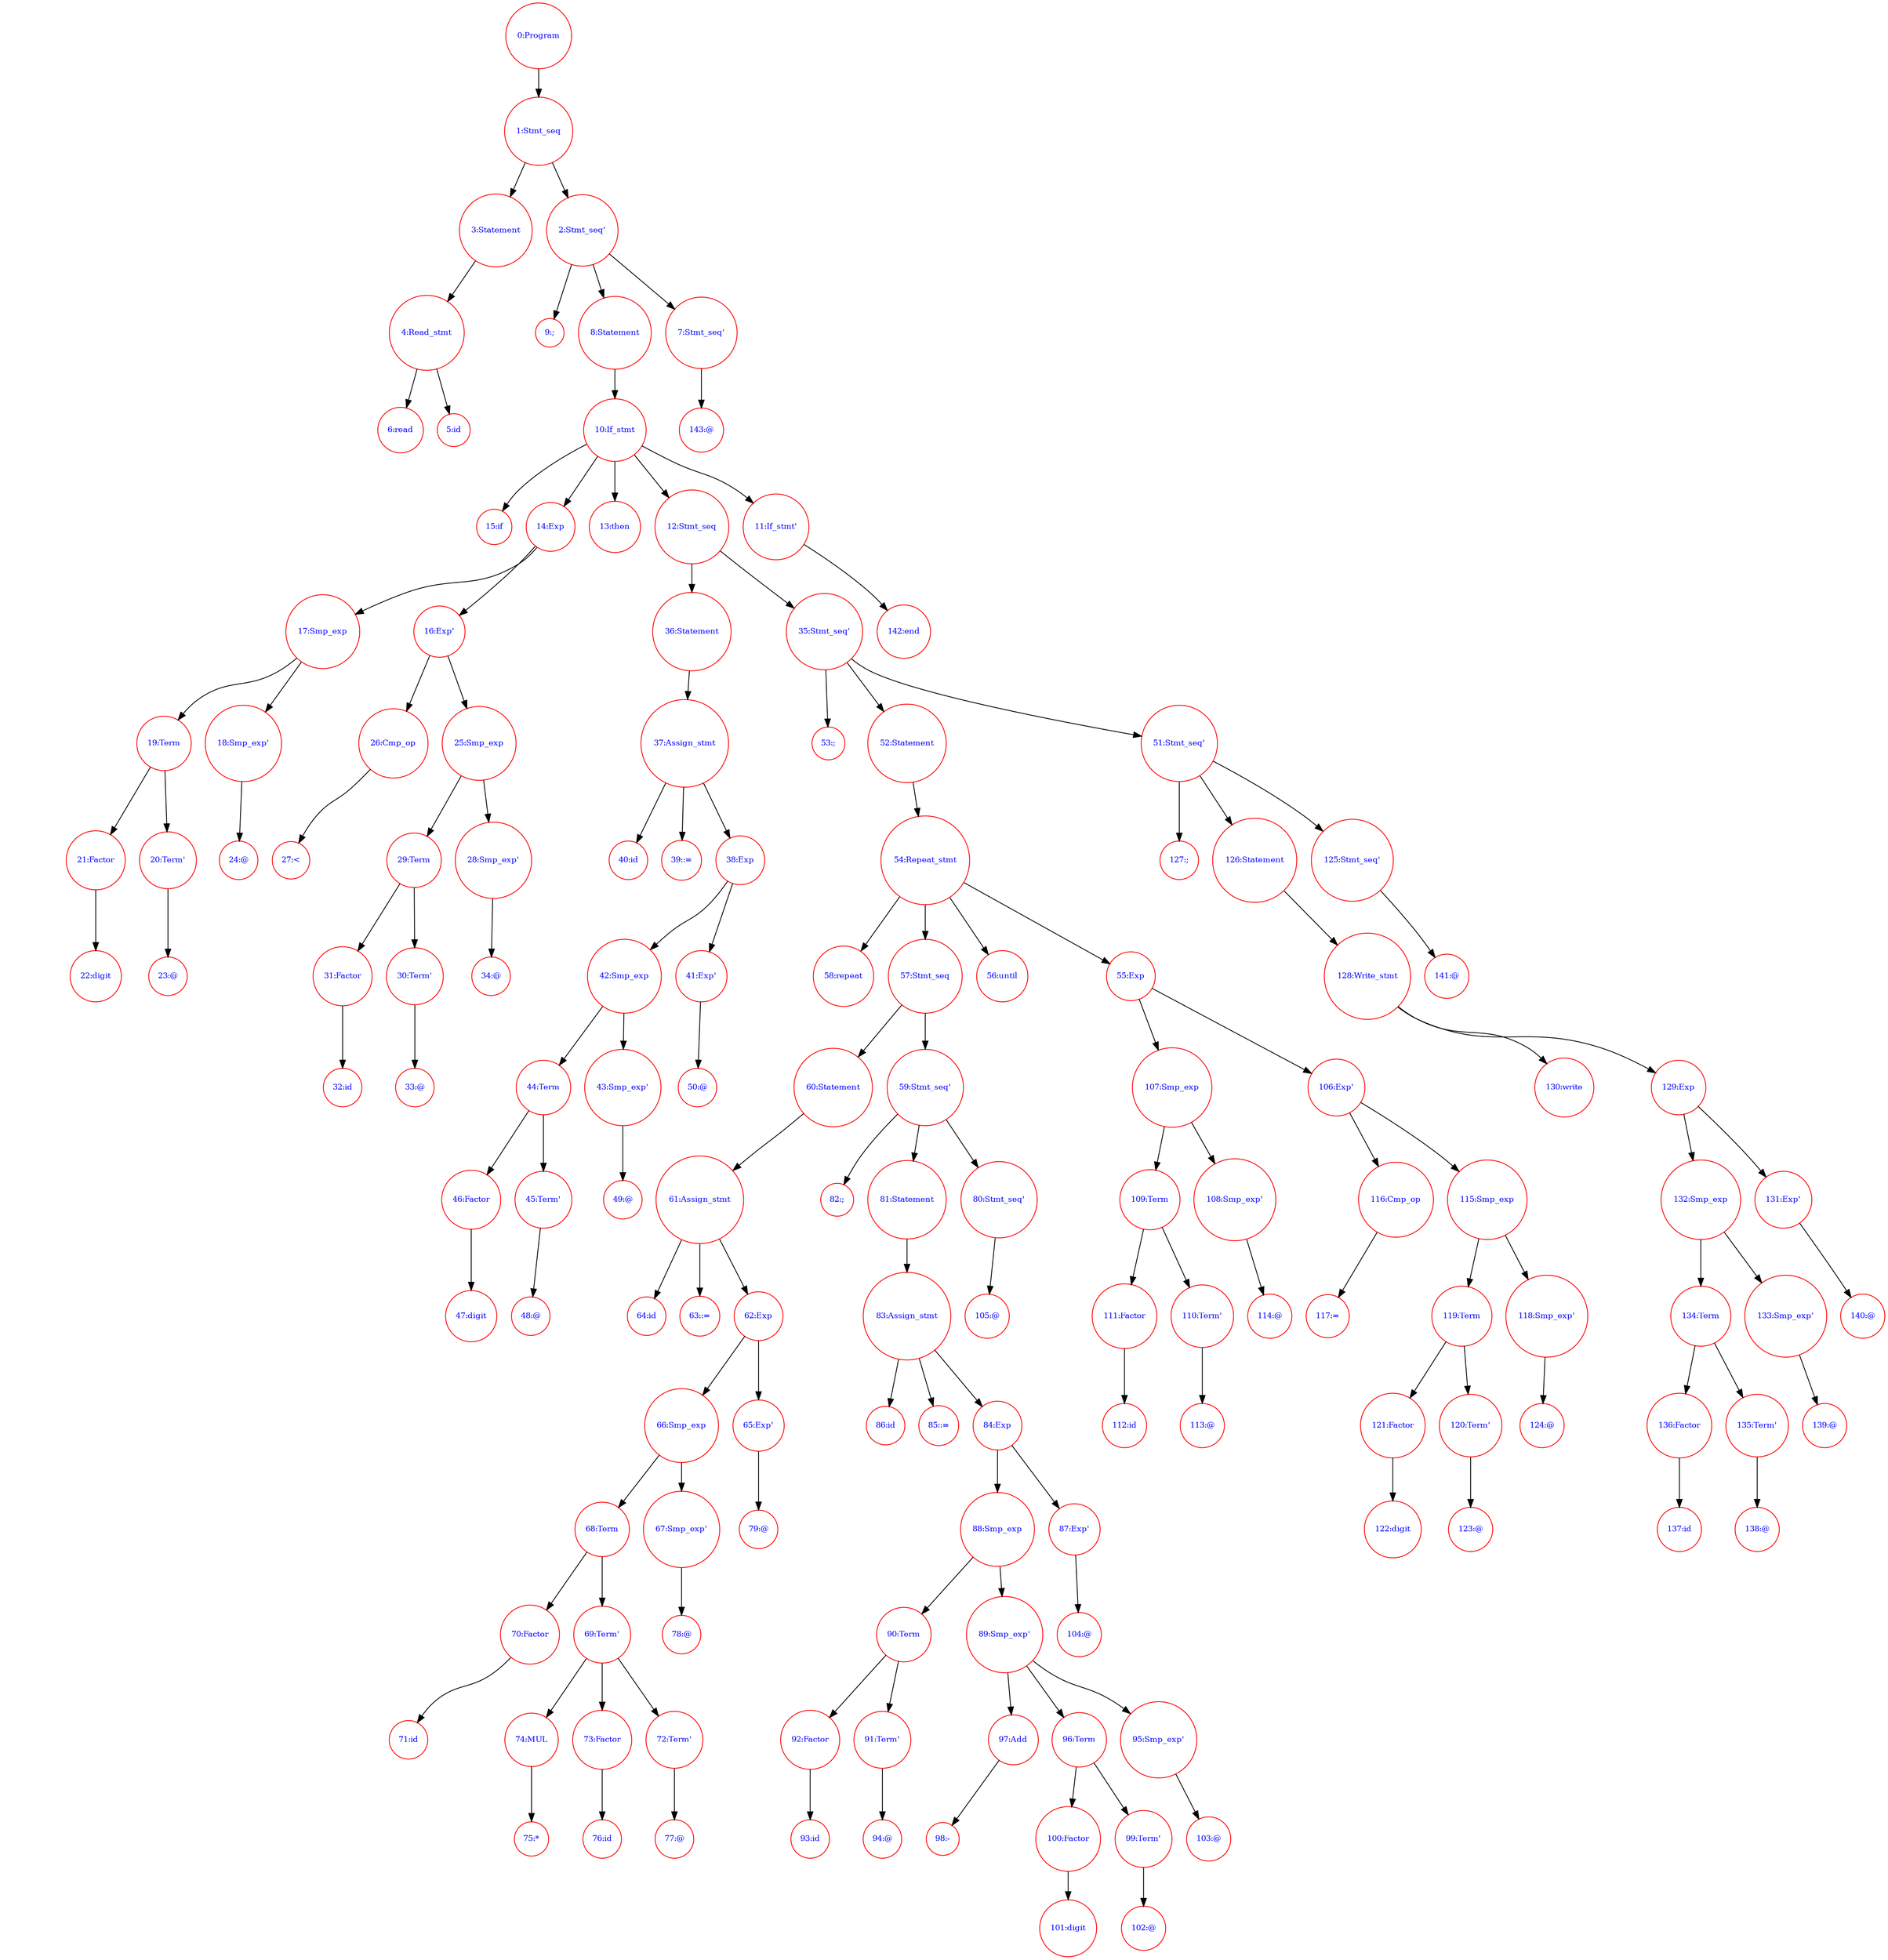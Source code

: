digraph binaryTree {
node[shape=circle,color=red,fontcolor=blue,fontsize=10];
"4:Read_stmt"->"6:read"
"4:Read_stmt"->"5:id"
"3:Statement"->"4:Read_stmt"
"21:Factor"->"22:digit"
"20:Term'"->"23:@"
"19:Term"->"21:Factor"
"19:Term"->"20:Term'"
"18:Smp_exp'"->"24:@"
"17:Smp_exp"->"19:Term"
"17:Smp_exp"->"18:Smp_exp'"
"26:Cmp_op"->"27:<"
"31:Factor"->"32:id"
"30:Term'"->"33:@"
"29:Term"->"31:Factor"
"29:Term"->"30:Term'"
"28:Smp_exp'"->"34:@"
"25:Smp_exp"->"29:Term"
"25:Smp_exp"->"28:Smp_exp'"
"16:Exp'"->"26:Cmp_op"
"16:Exp'"->"25:Smp_exp"
"14:Exp"->"17:Smp_exp"
"14:Exp"->"16:Exp'"
"46:Factor"->"47:digit"
"45:Term'"->"48:@"
"44:Term"->"46:Factor"
"44:Term"->"45:Term'"
"43:Smp_exp'"->"49:@"
"42:Smp_exp"->"44:Term"
"42:Smp_exp"->"43:Smp_exp'"
"41:Exp'"->"50:@"
"38:Exp"->"42:Smp_exp"
"38:Exp"->"41:Exp'"
"37:Assign_stmt"->"40:id"
"37:Assign_stmt"->"39::="
"37:Assign_stmt"->"38:Exp"
"36:Statement"->"37:Assign_stmt"
"70:Factor"->"71:id"
"74:MUL"->"75:*"
"73:Factor"->"76:id"
"72:Term'"->"77:@"
"69:Term'"->"74:MUL"
"69:Term'"->"73:Factor"
"69:Term'"->"72:Term'"
"68:Term"->"70:Factor"
"68:Term"->"69:Term'"
"67:Smp_exp'"->"78:@"
"66:Smp_exp"->"68:Term"
"66:Smp_exp"->"67:Smp_exp'"
"65:Exp'"->"79:@"
"62:Exp"->"66:Smp_exp"
"62:Exp"->"65:Exp'"
"61:Assign_stmt"->"64:id"
"61:Assign_stmt"->"63::="
"61:Assign_stmt"->"62:Exp"
"60:Statement"->"61:Assign_stmt"
"92:Factor"->"93:id"
"91:Term'"->"94:@"
"90:Term"->"92:Factor"
"90:Term"->"91:Term'"
"97:Add"->"98:-"
"100:Factor"->"101:digit"
"99:Term'"->"102:@"
"96:Term"->"100:Factor"
"96:Term"->"99:Term'"
"95:Smp_exp'"->"103:@"
"89:Smp_exp'"->"97:Add"
"89:Smp_exp'"->"96:Term"
"89:Smp_exp'"->"95:Smp_exp'"
"88:Smp_exp"->"90:Term"
"88:Smp_exp"->"89:Smp_exp'"
"87:Exp'"->"104:@"
"84:Exp"->"88:Smp_exp"
"84:Exp"->"87:Exp'"
"83:Assign_stmt"->"86:id"
"83:Assign_stmt"->"85::="
"83:Assign_stmt"->"84:Exp"
"81:Statement"->"83:Assign_stmt"
"80:Stmt_seq'"->"105:@"
"59:Stmt_seq'"->"82:;"
"59:Stmt_seq'"->"81:Statement"
"59:Stmt_seq'"->"80:Stmt_seq'"
"57:Stmt_seq"->"60:Statement"
"57:Stmt_seq"->"59:Stmt_seq'"
"111:Factor"->"112:id"
"110:Term'"->"113:@"
"109:Term"->"111:Factor"
"109:Term"->"110:Term'"
"108:Smp_exp'"->"114:@"
"107:Smp_exp"->"109:Term"
"107:Smp_exp"->"108:Smp_exp'"
"116:Cmp_op"->"117:="
"121:Factor"->"122:digit"
"120:Term'"->"123:@"
"119:Term"->"121:Factor"
"119:Term"->"120:Term'"
"118:Smp_exp'"->"124:@"
"115:Smp_exp"->"119:Term"
"115:Smp_exp"->"118:Smp_exp'"
"106:Exp'"->"116:Cmp_op"
"106:Exp'"->"115:Smp_exp"
"55:Exp"->"107:Smp_exp"
"55:Exp"->"106:Exp'"
"54:Repeat_stmt"->"58:repeat"
"54:Repeat_stmt"->"57:Stmt_seq"
"54:Repeat_stmt"->"56:until"
"54:Repeat_stmt"->"55:Exp"
"52:Statement"->"54:Repeat_stmt"
"136:Factor"->"137:id"
"135:Term'"->"138:@"
"134:Term"->"136:Factor"
"134:Term"->"135:Term'"
"133:Smp_exp'"->"139:@"
"132:Smp_exp"->"134:Term"
"132:Smp_exp"->"133:Smp_exp'"
"131:Exp'"->"140:@"
"129:Exp"->"132:Smp_exp"
"129:Exp"->"131:Exp'"
"128:Write_stmt"->"130:write"
"128:Write_stmt"->"129:Exp"
"126:Statement"->"128:Write_stmt"
"125:Stmt_seq'"->"141:@"
"51:Stmt_seq'"->"127:;"
"51:Stmt_seq'"->"126:Statement"
"51:Stmt_seq'"->"125:Stmt_seq'"
"35:Stmt_seq'"->"53:;"
"35:Stmt_seq'"->"52:Statement"
"35:Stmt_seq'"->"51:Stmt_seq'"
"12:Stmt_seq"->"36:Statement"
"12:Stmt_seq"->"35:Stmt_seq'"
"11:If_stmt'"->"142:end"
"10:If_stmt"->"15:if"
"10:If_stmt"->"14:Exp"
"10:If_stmt"->"13:then"
"10:If_stmt"->"12:Stmt_seq"
"10:If_stmt"->"11:If_stmt'"
"8:Statement"->"10:If_stmt"
"7:Stmt_seq'"->"143:@"
"2:Stmt_seq'"->"9:;"
"2:Stmt_seq'"->"8:Statement"
"2:Stmt_seq'"->"7:Stmt_seq'"
"1:Stmt_seq"->"3:Statement"
"1:Stmt_seq"->"2:Stmt_seq'"
"0:Program"->"1:Stmt_seq"
{
rank=same;
"rank1"[style=invis];
"rank1"->"3:Statement"->"2:Stmt_seq'"[style=invis];
rankdir=LR;
}
{
rank=same;
"rank2"[style=invis];
"rank2"->"9:;"->"8:Statement"->"7:Stmt_seq'"[style=invis];
rankdir=LR;
}
{
rank=same;
"rank4"[style=invis];
"rank4"->"6:read"->"5:id"[style=invis];
rankdir=LR;
}
{
rank=same;
"rank10"[style=invis];
"rank10"->"15:if"->"14:Exp"->"13:then"->"12:Stmt_seq"->"11:If_stmt'"[style=invis];
rankdir=LR;
}
{
rank=same;
"rank14"[style=invis];
"rank14"->"17:Smp_exp"->"16:Exp'"[style=invis];
rankdir=LR;
}
{
rank=same;
"rank12"[style=invis];
"rank12"->"36:Statement"->"35:Stmt_seq'"[style=invis];
rankdir=LR;
}
{
rank=same;
"rank17"[style=invis];
"rank17"->"19:Term"->"18:Smp_exp'"[style=invis];
rankdir=LR;
}
{
rank=same;
"rank16"[style=invis];
"rank16"->"26:Cmp_op"->"25:Smp_exp"[style=invis];
rankdir=LR;
}
{
rank=same;
"rank35"[style=invis];
"rank35"->"53:;"->"52:Statement"->"51:Stmt_seq'"[style=invis];
rankdir=LR;
}
{
rank=same;
"rank19"[style=invis];
"rank19"->"21:Factor"->"20:Term'"[style=invis];
rankdir=LR;
}
{
rank=same;
"rank25"[style=invis];
"rank25"->"29:Term"->"28:Smp_exp'"[style=invis];
rankdir=LR;
}
{
rank=same;
"rank37"[style=invis];
"rank37"->"40:id"->"39::="->"38:Exp"[style=invis];
rankdir=LR;
}
{
rank=same;
"rank51"[style=invis];
"rank51"->"127:;"->"126:Statement"->"125:Stmt_seq'"[style=invis];
rankdir=LR;
}
{
rank=same;
"rank29"[style=invis];
"rank29"->"31:Factor"->"30:Term'"[style=invis];
rankdir=LR;
}
{
rank=same;
"rank38"[style=invis];
"rank38"->"42:Smp_exp"->"41:Exp'"[style=invis];
rankdir=LR;
}
{
rank=same;
"rank54"[style=invis];
"rank54"->"58:repeat"->"57:Stmt_seq"->"56:until"->"55:Exp"[style=invis];
rankdir=LR;
}
{
rank=same;
"rank42"[style=invis];
"rank42"->"44:Term"->"43:Smp_exp'"[style=invis];
rankdir=LR;
}
{
rank=same;
"rank57"[style=invis];
"rank57"->"60:Statement"->"59:Stmt_seq'"[style=invis];
rankdir=LR;
}
{
rank=same;
"rank55"[style=invis];
"rank55"->"107:Smp_exp"->"106:Exp'"[style=invis];
rankdir=LR;
}
{
rank=same;
"rank128"[style=invis];
"rank128"->"130:write"->"129:Exp"[style=invis];
rankdir=LR;
}
{
rank=same;
"rank44"[style=invis];
"rank44"->"46:Factor"->"45:Term'"[style=invis];
rankdir=LR;
}
{
rank=same;
"rank59"[style=invis];
"rank59"->"82:;"->"81:Statement"->"80:Stmt_seq'"[style=invis];
rankdir=LR;
}
{
rank=same;
"rank107"[style=invis];
"rank107"->"109:Term"->"108:Smp_exp'"[style=invis];
rankdir=LR;
}
{
rank=same;
"rank106"[style=invis];
"rank106"->"116:Cmp_op"->"115:Smp_exp"[style=invis];
rankdir=LR;
}
{
rank=same;
"rank129"[style=invis];
"rank129"->"132:Smp_exp"->"131:Exp'"[style=invis];
rankdir=LR;
}
{
rank=same;
"rank61"[style=invis];
"rank61"->"64:id"->"63::="->"62:Exp"[style=invis];
rankdir=LR;
}
{
rank=same;
"rank109"[style=invis];
"rank109"->"111:Factor"->"110:Term'"[style=invis];
rankdir=LR;
}
{
rank=same;
"rank115"[style=invis];
"rank115"->"119:Term"->"118:Smp_exp'"[style=invis];
rankdir=LR;
}
{
rank=same;
"rank132"[style=invis];
"rank132"->"134:Term"->"133:Smp_exp'"[style=invis];
rankdir=LR;
}
{
rank=same;
"rank62"[style=invis];
"rank62"->"66:Smp_exp"->"65:Exp'"[style=invis];
rankdir=LR;
}
{
rank=same;
"rank83"[style=invis];
"rank83"->"86:id"->"85::="->"84:Exp"[style=invis];
rankdir=LR;
}
{
rank=same;
"rank119"[style=invis];
"rank119"->"121:Factor"->"120:Term'"[style=invis];
rankdir=LR;
}
{
rank=same;
"rank134"[style=invis];
"rank134"->"136:Factor"->"135:Term'"[style=invis];
rankdir=LR;
}
{
rank=same;
"rank66"[style=invis];
"rank66"->"68:Term"->"67:Smp_exp'"[style=invis];
rankdir=LR;
}
{
rank=same;
"rank84"[style=invis];
"rank84"->"88:Smp_exp"->"87:Exp'"[style=invis];
rankdir=LR;
}
{
rank=same;
"rank68"[style=invis];
"rank68"->"70:Factor"->"69:Term'"[style=invis];
rankdir=LR;
}
{
rank=same;
"rank88"[style=invis];
"rank88"->"90:Term"->"89:Smp_exp'"[style=invis];
rankdir=LR;
}
{
rank=same;
"rank69"[style=invis];
"rank69"->"74:MUL"->"73:Factor"->"72:Term'"[style=invis];
rankdir=LR;
}
{
rank=same;
"rank90"[style=invis];
"rank90"->"92:Factor"->"91:Term'"[style=invis];
rankdir=LR;
}
{
rank=same;
"rank89"[style=invis];
"rank89"->"97:Add"->"96:Term"->"95:Smp_exp'"[style=invis];
rankdir=LR;
}
{
rank=same;
"rank96"[style=invis];
"rank96"->"100:Factor"->"99:Term'"[style=invis];
rankdir=LR;
}
}
